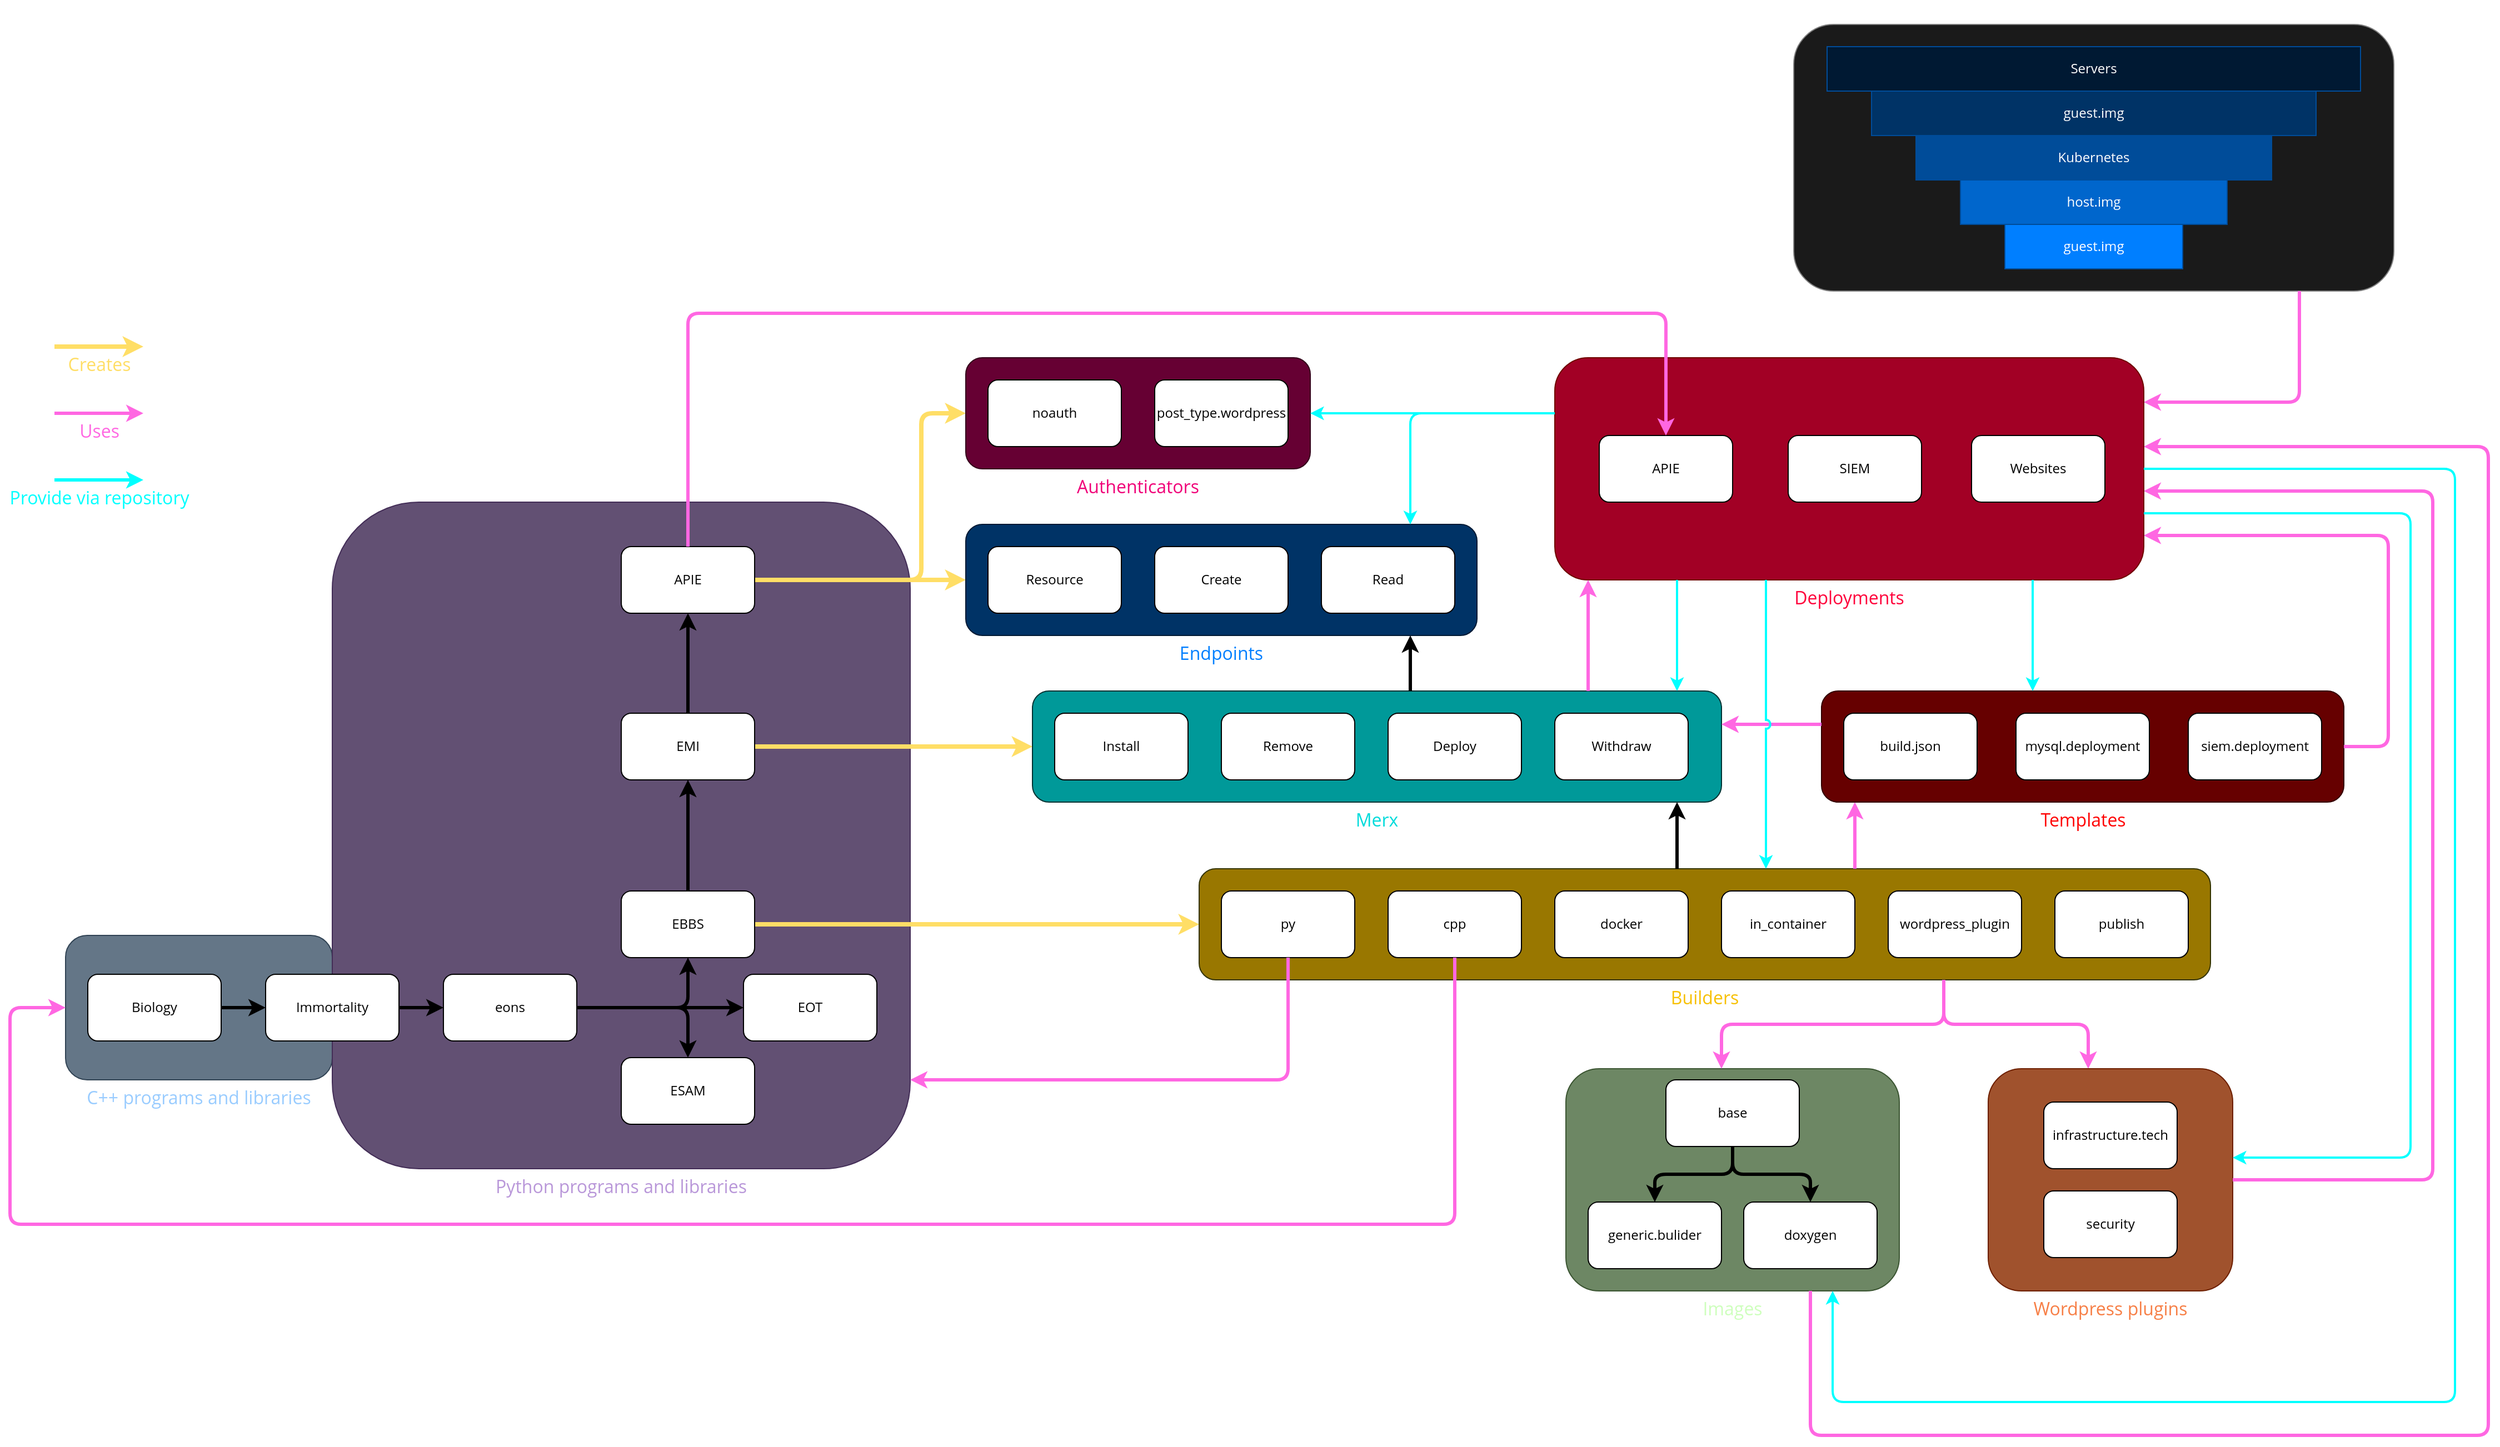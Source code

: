 <mxfile>
    <diagram id="HxWeZkBMZzglkSYcSrte" name="Page-1">
        <mxGraphModel dx="3518" dy="1746" grid="1" gridSize="10" guides="1" tooltips="1" connect="1" arrows="1" fold="1" page="0" pageScale="1" pageWidth="850" pageHeight="1100" background="none" math="0" shadow="0">
            <root>
                <mxCell id="0"/>
                <mxCell id="1" style="" parent="0"/>
                <mxCell id="10" value="C++ programs and libraries" style="group;labelPosition=center;verticalLabelPosition=bottom;align=center;verticalAlign=top;fontSize=16;fontColor=#99CCFF;fontFamily=Open Sans;fontSource=https%3A%2F%2Ffonts.googleapis.com%2Fcss%3Ffamily%3DOpen%2BSans;" parent="1" vertex="1" connectable="0">
                    <mxGeometry x="-290" y="560" width="240" height="130" as="geometry"/>
                </mxCell>
                <mxCell id="11" value="" style="rounded=1;whiteSpace=wrap;html=1;fillColor=#647687;strokeColor=#314354;fontFamily=Open Sans;fontSource=https%3A%2F%2Ffonts.googleapis.com%2Fcss%3Ffamily%3DOpen%2BSans;fontColor=#ffffff;" parent="10" vertex="1">
                    <mxGeometry width="240" height="130" as="geometry"/>
                </mxCell>
                <mxCell id="2osQ3PGrTZjhwpNe1hat-74" value="&lt;font&gt;Uses&lt;/font&gt;" style="endArrow=classic;html=1;rounded=1;fontSize=16;fontColor=#FF67E2;strokeColor=#FF67E2;strokeWidth=3;jumpStyle=arc;labelPosition=center;verticalLabelPosition=bottom;align=center;verticalAlign=top;labelBackgroundColor=none;fontFamily=Open Sans;fontSource=https%3A%2F%2Ffonts.googleapis.com%2Fcss%3Ffamily%3DOpen%2BSans;" parent="1" edge="1">
                    <mxGeometry width="50" height="50" relative="1" as="geometry">
                        <mxPoint x="-300" y="90" as="sourcePoint"/>
                        <mxPoint x="-220" y="90" as="targetPoint"/>
                    </mxGeometry>
                </mxCell>
                <mxCell id="2osQ3PGrTZjhwpNe1hat-76" value="Creates" style="endArrow=classic;html=1;rounded=1;fontSize=16;fontColor=#FFDE66;strokeColor=#FFDE66;strokeWidth=4;jumpStyle=arc;labelPosition=center;verticalLabelPosition=bottom;align=center;verticalAlign=top;labelBackgroundColor=none;fontFamily=Open Sans;fontSource=https%3A%2F%2Ffonts.googleapis.com%2Fcss%3Ffamily%3DOpen%2BSans;" parent="1" edge="1">
                    <mxGeometry width="50" height="50" relative="1" as="geometry">
                        <mxPoint x="-300" y="30" as="sourcePoint"/>
                        <mxPoint x="-220" y="30" as="targetPoint"/>
                    </mxGeometry>
                </mxCell>
                <mxCell id="2osQ3PGrTZjhwpNe1hat-77" value="Provide via repository" style="endArrow=classic;html=1;rounded=1;fontSize=16;fontColor=#00FFFF;strokeColor=#00FFFF;strokeWidth=3;jumpStyle=arc;labelPosition=center;verticalLabelPosition=bottom;align=center;verticalAlign=top;labelBackgroundColor=none;fontFamily=Open Sans;fontSource=https%3A%2F%2Ffonts.googleapis.com%2Fcss%3Ffamily%3DOpen%2BSans;" parent="1" edge="1">
                    <mxGeometry width="50" height="50" relative="1" as="geometry">
                        <mxPoint x="-300" y="150" as="sourcePoint"/>
                        <mxPoint x="-220" y="150" as="targetPoint"/>
                    </mxGeometry>
                </mxCell>
                <mxCell id="2osQ3PGrTZjhwpNe1hat-78" value="&lt;font&gt;Dependency&lt;/font&gt;" style="endArrow=classic;html=1;rounded=1;fontSize=16;fontColor=#FFFFFF;strokeColor=#FFFFFF;strokeWidth=3;jumpStyle=arc;labelPosition=center;verticalLabelPosition=bottom;align=center;verticalAlign=top;labelBackgroundColor=none;fontFamily=Open Sans;fontSource=https%3A%2F%2Ffonts.googleapis.com%2Fcss%3Ffamily%3DOpen%2BSans;" parent="1" edge="1">
                    <mxGeometry width="50" height="50" relative="1" as="geometry">
                        <mxPoint x="-300" y="207" as="sourcePoint"/>
                        <mxPoint x="-220" y="207" as="targetPoint"/>
                    </mxGeometry>
                </mxCell>
                <mxCell id="2osQ3PGrTZjhwpNe1hat-22" value="Python programs and libraries" style="rounded=1;whiteSpace=wrap;html=1;fillColor=#625073;strokeColor=#432D57;fontFamily=Open Sans;fontSource=https%3A%2F%2Ffonts.googleapis.com%2Fcss%3Ffamily%3DOpen%2BSans;fontColor=#B997D9;verticalAlign=top;labelPosition=center;verticalLabelPosition=bottom;align=center;fontSize=16;" parent="1" vertex="1">
                    <mxGeometry x="-50" y="170" width="520" height="600" as="geometry"/>
                </mxCell>
                <mxCell id="7" style="edgeStyle=none;html=1;strokeWidth=3;" parent="1" source="2osQ3PGrTZjhwpNe1hat-1" target="6" edge="1">
                    <mxGeometry relative="1" as="geometry"/>
                </mxCell>
                <mxCell id="17" style="edgeStyle=none;html=1;strokeWidth=4;fontSize=16;fontColor=#FFDE66;labelBackgroundColor=none;fontFamily=Open Sans;verticalAlign=top;strokeColor=#FFDE66;fontSource=https%3A%2F%2Ffonts.googleapis.com%2Fcss%3Ffamily%3DOpen%2BSans;" parent="1" source="2osQ3PGrTZjhwpNe1hat-1" target="2osQ3PGrTZjhwpNe1hat-9" edge="1">
                    <mxGeometry relative="1" as="geometry"/>
                </mxCell>
                <mxCell id="2osQ3PGrTZjhwpNe1hat-1" value="EBBS" style="rounded=1;whiteSpace=wrap;html=1;fontFamily=Open Sans;fontSource=https%3A%2F%2Ffonts.googleapis.com%2Fcss%3Ffamily%3DOpen%2BSans;" parent="1" vertex="1">
                    <mxGeometry x="210" y="520" width="120" height="60" as="geometry"/>
                </mxCell>
                <mxCell id="2osQ3PGrTZjhwpNe1hat-30" style="edgeStyle=orthogonalEdgeStyle;rounded=1;orthogonalLoop=1;jettySize=auto;html=1;exitX=1;exitY=0.5;exitDx=0;exitDy=0;entryX=0.5;entryY=1;entryDx=0;entryDy=0;strokeWidth=3;fontFamily=Open Sans;fontSource=https%3A%2F%2Ffonts.googleapis.com%2Fcss%3Ffamily%3DOpen%2BSans;" parent="1" source="2osQ3PGrTZjhwpNe1hat-2" target="2osQ3PGrTZjhwpNe1hat-1" edge="1">
                    <mxGeometry relative="1" as="geometry"/>
                </mxCell>
                <mxCell id="2osQ3PGrTZjhwpNe1hat-2" value="eons" style="rounded=1;whiteSpace=wrap;html=1;fontFamily=Open Sans;fontSource=https%3A%2F%2Ffonts.googleapis.com%2Fcss%3Ffamily%3DOpen%2BSans;" parent="1" vertex="1">
                    <mxGeometry x="50" y="595" width="120" height="60" as="geometry"/>
                </mxCell>
                <mxCell id="2osQ3PGrTZjhwpNe1hat-8" value="ESAM" style="rounded=1;whiteSpace=wrap;html=1;fontFamily=Open Sans;fontSource=https%3A%2F%2Ffonts.googleapis.com%2Fcss%3Ffamily%3DOpen%2BSans;" parent="1" vertex="1">
                    <mxGeometry x="210" y="670" width="120" height="60" as="geometry"/>
                </mxCell>
                <mxCell id="2osQ3PGrTZjhwpNe1hat-31" style="edgeStyle=orthogonalEdgeStyle;rounded=1;orthogonalLoop=1;jettySize=auto;html=1;exitX=1;exitY=0.5;exitDx=0;exitDy=0;entryX=0.5;entryY=0;entryDx=0;entryDy=0;strokeWidth=3;fontFamily=Open Sans;fontSource=https%3A%2F%2Ffonts.googleapis.com%2Fcss%3Ffamily%3DOpen%2BSans;" parent="1" source="2osQ3PGrTZjhwpNe1hat-2" target="2osQ3PGrTZjhwpNe1hat-8" edge="1">
                    <mxGeometry relative="1" as="geometry"/>
                </mxCell>
                <mxCell id="2osQ3PGrTZjhwpNe1hat-34" value="EOT" style="rounded=1;whiteSpace=wrap;html=1;fontFamily=Open Sans;fontSource=https%3A%2F%2Ffonts.googleapis.com%2Fcss%3Ffamily%3DOpen%2BSans;" parent="1" vertex="1">
                    <mxGeometry x="320" y="595" width="120" height="60" as="geometry"/>
                </mxCell>
                <mxCell id="2osQ3PGrTZjhwpNe1hat-35" style="edgeStyle=orthogonalEdgeStyle;rounded=1;orthogonalLoop=1;jettySize=auto;html=1;exitX=1;exitY=0.5;exitDx=0;exitDy=0;entryX=0;entryY=0.5;entryDx=0;entryDy=0;strokeWidth=3;fontFamily=Open Sans;fontSource=https%3A%2F%2Ffonts.googleapis.com%2Fcss%3Ffamily%3DOpen%2BSans;" parent="1" source="2osQ3PGrTZjhwpNe1hat-2" target="2osQ3PGrTZjhwpNe1hat-34" edge="1">
                    <mxGeometry relative="1" as="geometry"/>
                </mxCell>
                <mxCell id="4" style="edgeStyle=none;html=1;strokeWidth=3;" parent="1" source="2" target="3" edge="1">
                    <mxGeometry relative="1" as="geometry"/>
                </mxCell>
                <mxCell id="2" value="Biology" style="rounded=1;whiteSpace=wrap;html=1;fontFamily=Open Sans;fontSource=https%3A%2F%2Ffonts.googleapis.com%2Fcss%3Ffamily%3DOpen%2BSans;" parent="1" vertex="1">
                    <mxGeometry x="-270" y="595" width="120" height="60" as="geometry"/>
                </mxCell>
                <mxCell id="5" style="edgeStyle=none;html=1;strokeWidth=3;" parent="1" source="3" target="2osQ3PGrTZjhwpNe1hat-2" edge="1">
                    <mxGeometry relative="1" as="geometry"/>
                </mxCell>
                <mxCell id="3" value="Immortality" style="rounded=1;whiteSpace=wrap;html=1;fontFamily=Open Sans;fontSource=https%3A%2F%2Ffonts.googleapis.com%2Fcss%3Ffamily%3DOpen%2BSans;" parent="1" vertex="1">
                    <mxGeometry x="-110" y="595" width="120" height="60" as="geometry"/>
                </mxCell>
                <mxCell id="9" style="edgeStyle=none;html=1;strokeWidth=3;" parent="1" source="6" target="8" edge="1">
                    <mxGeometry relative="1" as="geometry"/>
                </mxCell>
                <mxCell id="29" style="edgeStyle=none;html=1;labelBackgroundColor=none;fontSize=16;fontFamily=Open Sans;verticalAlign=top;strokeColor=#FFDE66;fontColor=#FFDE66;strokeWidth=4;fontSource=https%3A%2F%2Ffonts.googleapis.com%2Fcss%3Ffamily%3DOpen%2BSans;" parent="1" source="6" target="20" edge="1">
                    <mxGeometry relative="1" as="geometry"/>
                </mxCell>
                <mxCell id="6" value="EMI" style="rounded=1;whiteSpace=wrap;html=1;fontFamily=Open Sans;fontSource=https%3A%2F%2Ffonts.googleapis.com%2Fcss%3Ffamily%3DOpen%2BSans;" parent="1" vertex="1">
                    <mxGeometry x="210" y="360" width="120" height="60" as="geometry"/>
                </mxCell>
                <mxCell id="42" style="edgeStyle=orthogonalEdgeStyle;html=1;fontColor=#FFDE66;jumpStyle=arc;labelBackgroundColor=none;fontSize=16;fontFamily=Open Sans;verticalAlign=top;strokeColor=#FFDE66;strokeWidth=4;fontSource=https%3A%2F%2Ffonts.googleapis.com%2Fcss%3Ffamily%3DOpen%2BSans;" parent="1" source="8" target="31" edge="1">
                    <mxGeometry relative="1" as="geometry"/>
                </mxCell>
                <mxCell id="44" style="edgeStyle=orthogonalEdgeStyle;jumpStyle=arc;html=1;fontColor=#FFDE66;labelBackgroundColor=none;fontSize=16;fontFamily=Open Sans;verticalAlign=top;strokeColor=#FFDE66;strokeWidth=4;fontSource=https%3A%2F%2Ffonts.googleapis.com%2Fcss%3Ffamily%3DOpen%2BSans;" parent="1" source="8" target="38" edge="1">
                    <mxGeometry relative="1" as="geometry">
                        <Array as="points">
                            <mxPoint x="480" y="240"/>
                            <mxPoint x="480" y="90"/>
                        </Array>
                    </mxGeometry>
                </mxCell>
                <mxCell id="8" value="APIE" style="rounded=1;whiteSpace=wrap;html=1;fontFamily=Open Sans;fontSource=https%3A%2F%2Ffonts.googleapis.com%2Fcss%3Ffamily%3DOpen%2BSans;" parent="1" vertex="1">
                    <mxGeometry x="210" y="210" width="120" height="60" as="geometry"/>
                </mxCell>
                <mxCell id="27" value="" style="group" parent="1" vertex="1" connectable="0">
                    <mxGeometry x="730" y="500" width="910" height="100" as="geometry"/>
                </mxCell>
                <mxCell id="2osQ3PGrTZjhwpNe1hat-9" value="Builders" style="rounded=1;whiteSpace=wrap;html=1;fillColor=#997700;strokeColor=#333300;fontFamily=Open Sans;fontSource=https%3A%2F%2Ffonts.googleapis.com%2Fcss%3Ffamily%3DOpen%2BSans;fontColor=#F7C000;rotation=0;labelPosition=center;verticalLabelPosition=bottom;align=center;verticalAlign=top;fontSize=16;" parent="27" vertex="1">
                    <mxGeometry width="910" height="100" as="geometry"/>
                </mxCell>
                <mxCell id="2osQ3PGrTZjhwpNe1hat-3" value="py" style="rounded=1;whiteSpace=wrap;html=1;fontFamily=Open Sans;fontSource=https%3A%2F%2Ffonts.googleapis.com%2Fcss%3Ffamily%3DOpen%2BSans;" parent="27" vertex="1">
                    <mxGeometry x="20" y="20" width="120" height="60" as="geometry"/>
                </mxCell>
                <mxCell id="2osQ3PGrTZjhwpNe1hat-4" value="cpp" style="rounded=1;whiteSpace=wrap;html=1;fontFamily=Open Sans;fontSource=https%3A%2F%2Ffonts.googleapis.com%2Fcss%3Ffamily%3DOpen%2BSans;" parent="27" vertex="1">
                    <mxGeometry x="170" y="20" width="120" height="60" as="geometry"/>
                </mxCell>
                <mxCell id="2osQ3PGrTZjhwpNe1hat-5" value="docker" style="rounded=1;whiteSpace=wrap;html=1;fontFamily=Open Sans;fontSource=https%3A%2F%2Ffonts.googleapis.com%2Fcss%3Ffamily%3DOpen%2BSans;" parent="27" vertex="1">
                    <mxGeometry x="320" y="20" width="120" height="60" as="geometry"/>
                </mxCell>
                <mxCell id="2osQ3PGrTZjhwpNe1hat-6" value="in_container" style="rounded=1;whiteSpace=wrap;html=1;fontFamily=Open Sans;fontSource=https%3A%2F%2Ffonts.googleapis.com%2Fcss%3Ffamily%3DOpen%2BSans;" parent="27" vertex="1">
                    <mxGeometry x="470" y="20" width="120" height="60" as="geometry"/>
                </mxCell>
                <mxCell id="2osQ3PGrTZjhwpNe1hat-7" value="wordpress_plugin" style="rounded=1;whiteSpace=wrap;html=1;fontFamily=Open Sans;fontSource=https%3A%2F%2Ffonts.googleapis.com%2Fcss%3Ffamily%3DOpen%2BSans;" parent="27" vertex="1">
                    <mxGeometry x="620" y="20" width="120" height="60" as="geometry"/>
                </mxCell>
                <mxCell id="2osQ3PGrTZjhwpNe1hat-79" value="publish" style="rounded=1;whiteSpace=wrap;html=1;fontFamily=Open Sans;fontSource=https%3A%2F%2Ffonts.googleapis.com%2Fcss%3Ffamily%3DOpen%2BSans;" parent="27" vertex="1">
                    <mxGeometry x="770" y="20" width="120" height="60" as="geometry"/>
                </mxCell>
                <mxCell id="28" value="" style="group" parent="1" vertex="1" connectable="0">
                    <mxGeometry x="580" y="340" width="620" height="100" as="geometry"/>
                </mxCell>
                <mxCell id="20" value="Merx" style="rounded=1;whiteSpace=wrap;html=1;fillColor=#009999;strokeColor=#003333;fontFamily=Open Sans;fontSource=https%3A%2F%2Ffonts.googleapis.com%2Fcss%3Ffamily%3DOpen%2BSans;fontColor=#00DBDB;rotation=0;labelPosition=center;verticalLabelPosition=bottom;align=center;verticalAlign=top;fontSize=16;" parent="28" vertex="1">
                    <mxGeometry width="620" height="100" as="geometry"/>
                </mxCell>
                <mxCell id="21" value="Install" style="rounded=1;whiteSpace=wrap;html=1;fontFamily=Open Sans;fontSource=https%3A%2F%2Ffonts.googleapis.com%2Fcss%3Ffamily%3DOpen%2BSans;" parent="28" vertex="1">
                    <mxGeometry x="20" y="20" width="120" height="60" as="geometry"/>
                </mxCell>
                <mxCell id="22" value="Remove" style="rounded=1;whiteSpace=wrap;html=1;fontFamily=Open Sans;fontSource=https%3A%2F%2Ffonts.googleapis.com%2Fcss%3Ffamily%3DOpen%2BSans;" parent="28" vertex="1">
                    <mxGeometry x="170" y="20" width="120" height="60" as="geometry"/>
                </mxCell>
                <mxCell id="23" value="Deploy" style="rounded=1;whiteSpace=wrap;html=1;fontFamily=Open Sans;fontSource=https%3A%2F%2Ffonts.googleapis.com%2Fcss%3Ffamily%3DOpen%2BSans;" parent="28" vertex="1">
                    <mxGeometry x="320" y="20" width="120" height="60" as="geometry"/>
                </mxCell>
                <mxCell id="24" value="Withdraw" style="rounded=1;whiteSpace=wrap;html=1;fontFamily=Open Sans;fontSource=https%3A%2F%2Ffonts.googleapis.com%2Fcss%3Ffamily%3DOpen%2BSans;" parent="28" vertex="1">
                    <mxGeometry x="470" y="20" width="120" height="60" as="geometry"/>
                </mxCell>
                <mxCell id="36" value="" style="group" parent="1" vertex="1" connectable="0">
                    <mxGeometry x="520" y="190" width="460" height="100" as="geometry"/>
                </mxCell>
                <mxCell id="31" value="Endpoints" style="rounded=1;whiteSpace=wrap;html=1;fillColor=#003366;strokeColor=#001933;fontFamily=Open Sans;fontSource=https%3A%2F%2Ffonts.googleapis.com%2Fcss%3Ffamily%3DOpen%2BSans;fontColor=#007FFF;rotation=0;labelPosition=center;verticalLabelPosition=bottom;align=center;verticalAlign=top;fontSize=16;" parent="36" vertex="1">
                    <mxGeometry width="460" height="100" as="geometry"/>
                </mxCell>
                <mxCell id="32" value="Resource" style="rounded=1;whiteSpace=wrap;html=1;fontFamily=Open Sans;fontSource=https%3A%2F%2Ffonts.googleapis.com%2Fcss%3Ffamily%3DOpen%2BSans;" parent="36" vertex="1">
                    <mxGeometry x="20" y="20" width="120" height="60" as="geometry"/>
                </mxCell>
                <mxCell id="33" value="Create" style="rounded=1;whiteSpace=wrap;html=1;fontFamily=Open Sans;fontSource=https%3A%2F%2Ffonts.googleapis.com%2Fcss%3Ffamily%3DOpen%2BSans;" parent="36" vertex="1">
                    <mxGeometry x="170" y="20" width="120" height="60" as="geometry"/>
                </mxCell>
                <mxCell id="34" value="Read" style="rounded=1;whiteSpace=wrap;html=1;fontFamily=Open Sans;fontSource=https%3A%2F%2Ffonts.googleapis.com%2Fcss%3Ffamily%3DOpen%2BSans;" parent="36" vertex="1">
                    <mxGeometry x="320" y="20" width="120" height="60" as="geometry"/>
                </mxCell>
                <mxCell id="43" value="" style="group" parent="1" vertex="1" connectable="0">
                    <mxGeometry x="520" y="40" width="310" height="100" as="geometry"/>
                </mxCell>
                <mxCell id="38" value="Authenticators" style="rounded=1;whiteSpace=wrap;html=1;fillColor=#660033;strokeColor=#33001A;fontFamily=Open Sans;fontSource=https%3A%2F%2Ffonts.googleapis.com%2Fcss%3Ffamily%3DOpen%2BSans;fontColor=#F00078;rotation=0;labelPosition=center;verticalLabelPosition=bottom;align=center;verticalAlign=top;fontSize=16;" parent="43" vertex="1">
                    <mxGeometry width="310" height="100" as="geometry"/>
                </mxCell>
                <mxCell id="39" value="noauth" style="rounded=1;whiteSpace=wrap;html=1;fontFamily=Open Sans;fontSource=https%3A%2F%2Ffonts.googleapis.com%2Fcss%3Ffamily%3DOpen%2BSans;" parent="43" vertex="1">
                    <mxGeometry x="20" y="20" width="120" height="60" as="geometry"/>
                </mxCell>
                <mxCell id="40" value="post_type.wordpress" style="rounded=1;whiteSpace=wrap;html=1;fontFamily=Open Sans;fontSource=https%3A%2F%2Ffonts.googleapis.com%2Fcss%3Ffamily%3DOpen%2BSans;" parent="43" vertex="1">
                    <mxGeometry x="170" y="20" width="120" height="60" as="geometry"/>
                </mxCell>
                <mxCell id="47" value="" style="group" parent="1" vertex="1" connectable="0">
                    <mxGeometry x="1060" y="680" width="300" height="200" as="geometry"/>
                </mxCell>
                <mxCell id="2osQ3PGrTZjhwpNe1hat-14" value="Images" style="rounded=1;whiteSpace=wrap;html=1;fillColor=#6D8764;strokeColor=#3A5431;fontFamily=Open Sans;fontSource=https%3A%2F%2Ffonts.googleapis.com%2Fcss%3Ffamily%3DOpen%2BSans;fontColor=#CEFFBD;labelPosition=center;verticalLabelPosition=bottom;align=center;verticalAlign=top;fontSize=16;" parent="47" vertex="1">
                    <mxGeometry width="300" height="200" as="geometry"/>
                </mxCell>
                <mxCell id="2osQ3PGrTZjhwpNe1hat-12" value="generic.bulider" style="rounded=1;whiteSpace=wrap;html=1;fontFamily=Open Sans;fontSource=https%3A%2F%2Ffonts.googleapis.com%2Fcss%3Ffamily%3DOpen%2BSans;" parent="47" vertex="1">
                    <mxGeometry x="20" y="120" width="120" height="60" as="geometry"/>
                </mxCell>
                <mxCell id="2osQ3PGrTZjhwpNe1hat-51" style="edgeStyle=orthogonalEdgeStyle;rounded=1;jumpStyle=arc;orthogonalLoop=1;jettySize=auto;html=1;exitX=0.5;exitY=1;exitDx=0;exitDy=0;entryX=0.5;entryY=0;entryDx=0;entryDy=0;fontSize=16;fontColor=#006600;strokeWidth=3;fontFamily=Open Sans;fontSource=https%3A%2F%2Ffonts.googleapis.com%2Fcss%3Ffamily%3DOpen%2BSans;" parent="47" source="2osQ3PGrTZjhwpNe1hat-13" target="2osQ3PGrTZjhwpNe1hat-12" edge="1">
                    <mxGeometry relative="1" as="geometry"/>
                </mxCell>
                <mxCell id="2osQ3PGrTZjhwpNe1hat-13" value="base" style="rounded=1;whiteSpace=wrap;html=1;fontFamily=Open Sans;fontSource=https%3A%2F%2Ffonts.googleapis.com%2Fcss%3Ffamily%3DOpen%2BSans;" parent="47" vertex="1">
                    <mxGeometry x="90" y="10" width="120" height="60" as="geometry"/>
                </mxCell>
                <mxCell id="2osQ3PGrTZjhwpNe1hat-64" value="doxygen" style="rounded=1;whiteSpace=wrap;html=1;fontFamily=Open Sans;fontSource=https%3A%2F%2Ffonts.googleapis.com%2Fcss%3Ffamily%3DOpen%2BSans;" parent="47" vertex="1">
                    <mxGeometry x="160" y="120" width="120" height="60" as="geometry"/>
                </mxCell>
                <mxCell id="46" style="edgeStyle=orthogonalEdgeStyle;jumpStyle=arc;html=1;fontColor=default;strokeWidth=3;" parent="47" source="2osQ3PGrTZjhwpNe1hat-13" target="2osQ3PGrTZjhwpNe1hat-64" edge="1">
                    <mxGeometry relative="1" as="geometry"/>
                </mxCell>
                <mxCell id="48" style="edgeStyle=orthogonalEdgeStyle;jumpStyle=arc;html=1;fontSize=16;fontColor=#FF67E2;labelBackgroundColor=none;fontFamily=Open Sans;verticalAlign=top;strokeColor=#FF67E2;strokeWidth=3;fontSource=https%3A%2F%2Ffonts.googleapis.com%2Fcss%3Ffamily%3DOpen%2BSans;" parent="1" source="2osQ3PGrTZjhwpNe1hat-9" target="2osQ3PGrTZjhwpNe1hat-14" edge="1">
                    <mxGeometry relative="1" as="geometry">
                        <Array as="points">
                            <mxPoint x="1400" y="640"/>
                            <mxPoint x="1200" y="640"/>
                        </Array>
                    </mxGeometry>
                </mxCell>
                <mxCell id="49" style="edgeStyle=orthogonalEdgeStyle;jumpStyle=arc;html=1;fontSize=16;fontColor=#FF67E2;labelBackgroundColor=none;fontFamily=Open Sans;verticalAlign=top;strokeColor=#FF67E2;strokeWidth=3;fontSource=https%3A%2F%2Ffonts.googleapis.com%2Fcss%3Ffamily%3DOpen%2BSans;" parent="1" source="2osQ3PGrTZjhwpNe1hat-9" target="2osQ3PGrTZjhwpNe1hat-20" edge="1">
                    <mxGeometry relative="1" as="geometry">
                        <Array as="points">
                            <mxPoint x="1400" y="640"/>
                            <mxPoint x="1530" y="640"/>
                        </Array>
                    </mxGeometry>
                </mxCell>
                <mxCell id="51" value="" style="group" parent="1" vertex="1" connectable="0">
                    <mxGeometry x="1440" y="680" width="220" height="200" as="geometry"/>
                </mxCell>
                <mxCell id="2osQ3PGrTZjhwpNe1hat-20" value="Wordpress plugins" style="rounded=1;whiteSpace=wrap;html=1;fillColor=#a0522d;strokeColor=#6D1F00;fontFamily=Open Sans;fontSource=https%3A%2F%2Ffonts.googleapis.com%2Fcss%3Ffamily%3DOpen%2BSans;fontColor=#F77F46;labelPosition=center;verticalLabelPosition=bottom;align=center;verticalAlign=top;fontSize=16;" parent="51" vertex="1">
                    <mxGeometry width="220" height="200" as="geometry"/>
                </mxCell>
                <mxCell id="2osQ3PGrTZjhwpNe1hat-17" value="infrastructure.tech" style="rounded=1;whiteSpace=wrap;html=1;fontFamily=Open Sans;fontSource=https%3A%2F%2Ffonts.googleapis.com%2Fcss%3Ffamily%3DOpen%2BSans;" parent="51" vertex="1">
                    <mxGeometry x="50" y="30" width="120" height="60" as="geometry"/>
                </mxCell>
                <mxCell id="50" value="security" style="rounded=1;whiteSpace=wrap;html=1;fontFamily=Open Sans;fontSource=https%3A%2F%2Ffonts.googleapis.com%2Fcss%3Ffamily%3DOpen%2BSans;" parent="51" vertex="1">
                    <mxGeometry x="50" y="110" width="120" height="60" as="geometry"/>
                </mxCell>
                <mxCell id="52" style="edgeStyle=orthogonalEdgeStyle;jumpStyle=arc;html=1;fontSize=16;fontColor=#FF67E2;labelBackgroundColor=none;fontFamily=Open Sans;verticalAlign=top;strokeColor=#FF67E2;strokeWidth=3;fontSource=https%3A%2F%2Ffonts.googleapis.com%2Fcss%3Ffamily%3DOpen%2BSans;" parent="1" source="2osQ3PGrTZjhwpNe1hat-3" target="2osQ3PGrTZjhwpNe1hat-22" edge="1">
                    <mxGeometry relative="1" as="geometry">
                        <Array as="points">
                            <mxPoint x="810" y="690"/>
                        </Array>
                    </mxGeometry>
                </mxCell>
                <mxCell id="53" style="edgeStyle=orthogonalEdgeStyle;jumpStyle=arc;html=1;fontSize=16;fontColor=#FF67E2;labelBackgroundColor=none;fontFamily=Open Sans;verticalAlign=top;strokeColor=#FF67E2;strokeWidth=3;fontSource=https%3A%2F%2Ffonts.googleapis.com%2Fcss%3Ffamily%3DOpen%2BSans;" parent="1" source="2osQ3PGrTZjhwpNe1hat-4" target="11" edge="1">
                    <mxGeometry relative="1" as="geometry">
                        <Array as="points">
                            <mxPoint x="960" y="820"/>
                            <mxPoint x="-340" y="820"/>
                            <mxPoint x="-340" y="625"/>
                        </Array>
                    </mxGeometry>
                </mxCell>
                <mxCell id="55" style="edgeStyle=orthogonalEdgeStyle;jumpStyle=arc;html=1;fontSize=11;fontColor=default;labelBackgroundColor=default;fontFamily=Helvetica;verticalAlign=middle;strokeColor=default;strokeWidth=3;fontSource=https%3A%2F%2Ffonts.googleapis.com%2Fcss%3Ffamily%3DOpen%2BSans;" parent="1" source="2osQ3PGrTZjhwpNe1hat-9" target="20" edge="1">
                    <mxGeometry relative="1" as="geometry">
                        <Array as="points">
                            <mxPoint x="1160" y="450"/>
                            <mxPoint x="1160" y="450"/>
                        </Array>
                    </mxGeometry>
                </mxCell>
                <mxCell id="56" style="edgeStyle=orthogonalEdgeStyle;jumpStyle=arc;html=1;fontSize=11;fontColor=default;labelBackgroundColor=default;fontFamily=Helvetica;verticalAlign=middle;strokeColor=default;strokeWidth=3;fontSource=https%3A%2F%2Ffonts.googleapis.com%2Fcss%3Ffamily%3DOpen%2BSans;" parent="1" source="20" target="31" edge="1">
                    <mxGeometry relative="1" as="geometry">
                        <Array as="points">
                            <mxPoint x="920" y="320"/>
                            <mxPoint x="920" y="320"/>
                        </Array>
                    </mxGeometry>
                </mxCell>
                <mxCell id="66" style="edgeStyle=orthogonalEdgeStyle;jumpStyle=arc;html=1;fontSize=16;fontColor=#FF67E2;labelBackgroundColor=none;fontFamily=Open Sans;verticalAlign=top;strokeColor=#FF67E2;strokeWidth=3;fontSource=https%3A%2F%2Ffonts.googleapis.com%2Fcss%3Ffamily%3DOpen%2BSans;" parent="1" source="2osQ3PGrTZjhwpNe1hat-9" target="65" edge="1">
                    <mxGeometry relative="1" as="geometry">
                        <Array as="points">
                            <mxPoint x="1320" y="460"/>
                            <mxPoint x="1320" y="460"/>
                        </Array>
                    </mxGeometry>
                </mxCell>
                <mxCell id="72" value="" style="group" parent="1" vertex="1" connectable="0">
                    <mxGeometry x="1290" y="340" width="470" height="100" as="geometry"/>
                </mxCell>
                <mxCell id="65" value="Templates" style="rounded=1;html=1;fillColor=#660000;strokeColor=#330000;fontFamily=Open Sans;fontSource=https%3A%2F%2Ffonts.googleapis.com%2Fcss%3Ffamily%3DOpen%2BSans;fontColor=#FF0000;labelPosition=center;verticalLabelPosition=bottom;align=center;verticalAlign=top;fontSize=16;" parent="72" vertex="1">
                    <mxGeometry width="470" height="100" as="geometry"/>
                </mxCell>
                <mxCell id="69" value="build.json" style="rounded=1;whiteSpace=wrap;html=1;fontFamily=Open Sans;fontSource=https%3A%2F%2Ffonts.googleapis.com%2Fcss%3Ffamily%3DOpen%2BSans;" parent="72" vertex="1">
                    <mxGeometry x="20" y="20" width="120" height="60" as="geometry"/>
                </mxCell>
                <mxCell id="70" value="siem.deployment" style="rounded=1;whiteSpace=wrap;html=1;fontFamily=Open Sans;fontSource=https%3A%2F%2Ffonts.googleapis.com%2Fcss%3Ffamily%3DOpen%2BSans;" parent="72" vertex="1">
                    <mxGeometry x="330" y="20" width="120" height="60" as="geometry"/>
                </mxCell>
                <mxCell id="71" value="mysql.deployment" style="rounded=1;whiteSpace=wrap;html=1;fontFamily=Open Sans;fontSource=https%3A%2F%2Ffonts.googleapis.com%2Fcss%3Ffamily%3DOpen%2BSans;" parent="72" vertex="1">
                    <mxGeometry x="175" y="20" width="120" height="60" as="geometry"/>
                </mxCell>
                <mxCell id="73" style="edgeStyle=orthogonalEdgeStyle;jumpStyle=arc;html=1;fontSize=16;fontColor=#FF67E2;labelBackgroundColor=none;fontFamily=Open Sans;verticalAlign=top;strokeColor=#FF67E2;strokeWidth=3;fontSource=https%3A%2F%2Ffonts.googleapis.com%2Fcss%3Ffamily%3DOpen%2BSans;" parent="1" source="65" target="20" edge="1">
                    <mxGeometry relative="1" as="geometry">
                        <Array as="points">
                            <mxPoint x="1250" y="370"/>
                            <mxPoint x="1250" y="370"/>
                        </Array>
                    </mxGeometry>
                </mxCell>
                <mxCell id="76" value="" style="group" parent="1" vertex="1" connectable="0">
                    <mxGeometry x="1265" y="-260" width="540" height="240" as="geometry"/>
                </mxCell>
                <mxCell id="74" value="Infrastructure Technologies" style="rounded=1;whiteSpace=wrap;html=1;strokeColor=#808080;fontSize=16;fontColor=#FFFFFF;fillColor=#1A1A1A;labelPosition=center;verticalLabelPosition=top;align=center;verticalAlign=bottom;" parent="76" vertex="1">
                    <mxGeometry width="540" height="240" as="geometry"/>
                </mxCell>
                <mxCell id="58" value="guest.img" style="rounded=0;whiteSpace=wrap;html=1;fillColor=#003366;strokeColor=#004C99;fontFamily=Open Sans;fontSource=https%3A%2F%2Ffonts.googleapis.com%2Fcss%3Ffamily%3DOpen%2BSans;fontColor=#ffffff;" parent="76" vertex="1">
                    <mxGeometry x="70" y="60" width="400" height="40" as="geometry"/>
                </mxCell>
                <mxCell id="61" value="Servers" style="rounded=0;whiteSpace=wrap;html=1;fillColor=#001933;strokeColor=#004C99;fontFamily=Open Sans;fontSource=https%3A%2F%2Ffonts.googleapis.com%2Fcss%3Ffamily%3DOpen%2BSans;fontColor=#ffffff;" parent="76" vertex="1">
                    <mxGeometry x="30" y="20" width="480" height="40" as="geometry"/>
                </mxCell>
                <mxCell id="62" value="Kubernetes" style="rounded=0;whiteSpace=wrap;html=1;fillColor=#004C99;strokeColor=#004C99;fontFamily=Open Sans;fontSource=https%3A%2F%2Ffonts.googleapis.com%2Fcss%3Ffamily%3DOpen%2BSans;fontColor=#ffffff;" parent="76" vertex="1">
                    <mxGeometry x="110" y="100" width="320" height="40" as="geometry"/>
                </mxCell>
                <mxCell id="63" value="host.img" style="rounded=0;whiteSpace=wrap;html=1;fillColor=#0066CC;strokeColor=#004C99;fontFamily=Open Sans;fontSource=https%3A%2F%2Ffonts.googleapis.com%2Fcss%3Ffamily%3DOpen%2BSans;fontColor=#ffffff;" parent="76" vertex="1">
                    <mxGeometry x="150" y="140" width="240" height="40" as="geometry"/>
                </mxCell>
                <mxCell id="64" value="guest.img" style="rounded=0;whiteSpace=wrap;html=1;fillColor=#007FFF;strokeColor=#004C99;fontFamily=Open Sans;fontSource=https%3A%2F%2Ffonts.googleapis.com%2Fcss%3Ffamily%3DOpen%2BSans;fontColor=#ffffff;" parent="76" vertex="1">
                    <mxGeometry x="190" y="180" width="160" height="40" as="geometry"/>
                </mxCell>
                <mxCell id="77" style="edgeStyle=orthogonalEdgeStyle;jumpStyle=arc;html=1;fontSize=16;fontColor=#FF67E2;labelBackgroundColor=none;fontFamily=Open Sans;verticalAlign=top;strokeColor=#FF67E2;strokeWidth=3;fontSource=https%3A%2F%2Ffonts.googleapis.com%2Fcss%3Ffamily%3DOpen%2BSans;" parent="1" source="2osQ3PGrTZjhwpNe1hat-14" target="2osQ3PGrTZjhwpNe1hat-27" edge="1">
                    <mxGeometry relative="1" as="geometry">
                        <Array as="points">
                            <mxPoint x="1280" y="1010"/>
                            <mxPoint x="1890" y="1010"/>
                            <mxPoint x="1890" y="120"/>
                        </Array>
                    </mxGeometry>
                </mxCell>
                <mxCell id="78" style="edgeStyle=orthogonalEdgeStyle;jumpStyle=arc;html=1;fontSize=16;fontColor=#FF67E2;labelBackgroundColor=none;fontFamily=Open Sans;verticalAlign=top;strokeColor=#FF67E2;strokeWidth=3;fontSource=https%3A%2F%2Ffonts.googleapis.com%2Fcss%3Ffamily%3DOpen%2BSans;" parent="1" source="2osQ3PGrTZjhwpNe1hat-20" target="2osQ3PGrTZjhwpNe1hat-27" edge="1">
                    <mxGeometry relative="1" as="geometry">
                        <Array as="points">
                            <mxPoint x="1840" y="780"/>
                            <mxPoint x="1840" y="160"/>
                        </Array>
                    </mxGeometry>
                </mxCell>
                <mxCell id="79" style="edgeStyle=orthogonalEdgeStyle;jumpStyle=arc;html=1;fontSize=16;fontColor=#FF67E2;labelBackgroundColor=none;fontFamily=Open Sans;verticalAlign=top;strokeColor=#FF67E2;strokeWidth=3;fontSource=https%3A%2F%2Ffonts.googleapis.com%2Fcss%3Ffamily%3DOpen%2BSans;" parent="1" source="65" target="2osQ3PGrTZjhwpNe1hat-27" edge="1">
                    <mxGeometry relative="1" as="geometry">
                        <Array as="points">
                            <mxPoint x="1800" y="390"/>
                            <mxPoint x="1800" y="200"/>
                        </Array>
                    </mxGeometry>
                </mxCell>
                <mxCell id="80" style="edgeStyle=orthogonalEdgeStyle;jumpStyle=arc;html=1;fontSize=16;fontColor=#FF67E2;labelBackgroundColor=none;fontFamily=Open Sans;verticalAlign=top;strokeColor=#FF67E2;strokeWidth=3;fontSource=https%3A%2F%2Ffonts.googleapis.com%2Fcss%3Ffamily%3DOpen%2BSans;" parent="1" source="74" target="2osQ3PGrTZjhwpNe1hat-27" edge="1">
                    <mxGeometry relative="1" as="geometry">
                        <Array as="points">
                            <mxPoint x="1720" y="80"/>
                        </Array>
                    </mxGeometry>
                </mxCell>
                <mxCell id="97" value="" style="group" vertex="1" connectable="0" parent="1">
                    <mxGeometry x="1050" y="40" width="530" height="200" as="geometry"/>
                </mxCell>
                <mxCell id="2osQ3PGrTZjhwpNe1hat-27" value="Deployments" style="rounded=1;whiteSpace=wrap;html=1;fillColor=#A20025;strokeColor=#6F0000;fontFamily=Open Sans;fontSource=https%3A%2F%2Ffonts.googleapis.com%2Fcss%3Ffamily%3DOpen%2BSans;fontColor=#FF003A;labelPosition=center;verticalLabelPosition=bottom;align=center;verticalAlign=top;fontSize=16;" parent="97" vertex="1">
                    <mxGeometry width="530" height="200" as="geometry"/>
                </mxCell>
                <mxCell id="2osQ3PGrTZjhwpNe1hat-11" value="Websites" style="rounded=1;whiteSpace=wrap;html=1;fontFamily=Open Sans;fontSource=https%3A%2F%2Ffonts.googleapis.com%2Fcss%3Ffamily%3DOpen%2BSans;" parent="97" vertex="1">
                    <mxGeometry x="375" y="70" width="120" height="60" as="geometry"/>
                </mxCell>
                <mxCell id="94" value="SIEM" style="rounded=1;whiteSpace=wrap;html=1;fontFamily=Open Sans;fontSource=https%3A%2F%2Ffonts.googleapis.com%2Fcss%3Ffamily%3DOpen%2BSans;" vertex="1" parent="97">
                    <mxGeometry x="210" y="70" width="120" height="60" as="geometry"/>
                </mxCell>
                <mxCell id="95" value="APIE" style="rounded=1;whiteSpace=wrap;html=1;fontFamily=Open Sans;fontSource=https%3A%2F%2Ffonts.googleapis.com%2Fcss%3Ffamily%3DOpen%2BSans;" vertex="1" parent="97">
                    <mxGeometry x="40" y="70" width="120" height="60" as="geometry"/>
                </mxCell>
                <mxCell id="96" style="edgeStyle=orthogonalEdgeStyle;html=1;fontFamily=Open Sans;fontSource=https%3A%2F%2Ffonts.googleapis.com%2Fcss%3Ffamily%3DOpen%2BSans;fontSize=16;fontColor=#FF67E2;labelBackgroundColor=none;verticalAlign=top;strokeColor=#FF67E2;strokeWidth=3;" edge="1" parent="1" source="8" target="95">
                    <mxGeometry relative="1" as="geometry">
                        <Array as="points">
                            <mxPoint x="270"/>
                            <mxPoint x="1150"/>
                        </Array>
                    </mxGeometry>
                </mxCell>
                <mxCell id="99" style="edgeStyle=orthogonalEdgeStyle;html=1;fontFamily=Open Sans;fontSource=https%3A%2F%2Ffonts.googleapis.com%2Fcss%3Ffamily%3DOpen%2BSans;fontSize=16;fontColor=#009999;labelBackgroundColor=none;verticalAlign=top;strokeColor=#00FFFF;strokeWidth=2;jumpStyle=arc;" edge="1" parent="1" source="2osQ3PGrTZjhwpNe1hat-27" target="2osQ3PGrTZjhwpNe1hat-9">
                    <mxGeometry relative="1" as="geometry">
                        <Array as="points">
                            <mxPoint x="1240" y="440"/>
                            <mxPoint x="1240" y="440"/>
                        </Array>
                    </mxGeometry>
                </mxCell>
                <mxCell id="100" style="edgeStyle=orthogonalEdgeStyle;jumpStyle=arc;html=1;fontFamily=Open Sans;fontSource=https%3A%2F%2Ffonts.googleapis.com%2Fcss%3Ffamily%3DOpen%2BSans;fontSize=16;fontColor=#009999;labelBackgroundColor=none;verticalAlign=top;strokeColor=#00FFFF;strokeWidth=2;" edge="1" parent="1" source="2osQ3PGrTZjhwpNe1hat-27" target="20">
                    <mxGeometry relative="1" as="geometry">
                        <Array as="points">
                            <mxPoint x="1160" y="260"/>
                            <mxPoint x="1160" y="260"/>
                        </Array>
                    </mxGeometry>
                </mxCell>
                <mxCell id="101" style="edgeStyle=orthogonalEdgeStyle;jumpStyle=arc;html=1;fontFamily=Open Sans;fontSource=https%3A%2F%2Ffonts.googleapis.com%2Fcss%3Ffamily%3DOpen%2BSans;fontSize=16;fontColor=#009999;labelBackgroundColor=none;verticalAlign=top;strokeColor=#00FFFF;strokeWidth=2;" edge="1" parent="1" source="2osQ3PGrTZjhwpNe1hat-27" target="31">
                    <mxGeometry relative="1" as="geometry">
                        <Array as="points">
                            <mxPoint x="920" y="90"/>
                        </Array>
                    </mxGeometry>
                </mxCell>
                <mxCell id="102" style="edgeStyle=orthogonalEdgeStyle;jumpStyle=arc;html=1;fontFamily=Open Sans;fontSource=https%3A%2F%2Ffonts.googleapis.com%2Fcss%3Ffamily%3DOpen%2BSans;fontSize=16;fontColor=#009999;labelBackgroundColor=none;verticalAlign=top;strokeColor=#00FFFF;strokeWidth=2;" edge="1" parent="1" source="2osQ3PGrTZjhwpNe1hat-27" target="38">
                    <mxGeometry relative="1" as="geometry">
                        <Array as="points">
                            <mxPoint x="980" y="90"/>
                            <mxPoint x="980" y="90"/>
                        </Array>
                    </mxGeometry>
                </mxCell>
                <mxCell id="103" style="edgeStyle=orthogonalEdgeStyle;jumpStyle=arc;html=1;fontFamily=Open Sans;fontSource=https%3A%2F%2Ffonts.googleapis.com%2Fcss%3Ffamily%3DOpen%2BSans;fontSize=16;fontColor=#009999;labelBackgroundColor=none;verticalAlign=top;strokeColor=#00FFFF;strokeWidth=2;" edge="1" parent="1" source="2osQ3PGrTZjhwpNe1hat-27" target="65">
                    <mxGeometry relative="1" as="geometry">
                        <Array as="points">
                            <mxPoint x="1480" y="310"/>
                            <mxPoint x="1480" y="310"/>
                        </Array>
                    </mxGeometry>
                </mxCell>
                <mxCell id="104" style="edgeStyle=orthogonalEdgeStyle;jumpStyle=arc;html=1;fontFamily=Open Sans;fontSource=https%3A%2F%2Ffonts.googleapis.com%2Fcss%3Ffamily%3DOpen%2BSans;fontSize=16;fontColor=#009999;labelBackgroundColor=none;verticalAlign=top;strokeColor=#00FFFF;strokeWidth=2;" edge="1" parent="1" source="2osQ3PGrTZjhwpNe1hat-27" target="2osQ3PGrTZjhwpNe1hat-20">
                    <mxGeometry relative="1" as="geometry">
                        <Array as="points">
                            <mxPoint x="1820" y="180"/>
                            <mxPoint x="1820" y="760"/>
                        </Array>
                    </mxGeometry>
                </mxCell>
                <mxCell id="105" style="edgeStyle=orthogonalEdgeStyle;jumpStyle=arc;html=1;fontFamily=Open Sans;fontSource=https%3A%2F%2Ffonts.googleapis.com%2Fcss%3Ffamily%3DOpen%2BSans;fontSize=16;fontColor=#009999;labelBackgroundColor=none;verticalAlign=top;strokeColor=#00FFFF;strokeWidth=2;" edge="1" parent="1" source="2osQ3PGrTZjhwpNe1hat-27" target="2osQ3PGrTZjhwpNe1hat-14">
                    <mxGeometry relative="1" as="geometry">
                        <Array as="points">
                            <mxPoint x="1860" y="140"/>
                            <mxPoint x="1860" y="980"/>
                            <mxPoint x="1300" y="980"/>
                        </Array>
                    </mxGeometry>
                </mxCell>
                <mxCell id="106" style="edgeStyle=orthogonalEdgeStyle;jumpStyle=arc;html=1;strokeColor=#FF67E2;strokeWidth=3;fontFamily=Open Sans;fontSource=https%3A%2F%2Ffonts.googleapis.com%2Fcss%3Ffamily%3DOpen%2BSans;fontSize=16;fontColor=#FF67E2;labelBackgroundColor=none;verticalAlign=top;" edge="1" parent="1" source="20" target="2osQ3PGrTZjhwpNe1hat-27">
                    <mxGeometry relative="1" as="geometry">
                        <Array as="points">
                            <mxPoint x="1080" y="290"/>
                            <mxPoint x="1080" y="290"/>
                        </Array>
                    </mxGeometry>
                </mxCell>
                <mxCell id="81" value="info" style="locked=1;" parent="0"/>
                <mxCell id="86" value="Graphical structures &amp;amp; processing" style="text;html=1;strokeColor=none;fillColor=none;align=center;verticalAlign=middle;whiteSpace=wrap;rounded=0;shadow=0;glass=0;sketch=1;fontFamily=Open Sans;fontSource=https%3A%2F%2Ffonts.googleapis.com%2Fcss%3Ffamily%3DOpen%2BSans;fontSize=6;fontColor=#FFFFFF;" vertex="1" parent="81">
                    <mxGeometry x="-270" y="630" width="120" height="20" as="geometry"/>
                </mxCell>
                <mxCell id="87" value="Common code &amp;amp;syntax" style="text;html=1;strokeColor=none;fillColor=none;align=center;verticalAlign=middle;whiteSpace=wrap;rounded=0;shadow=0;glass=0;sketch=1;fontFamily=Open Sans;fontSource=https%3A%2F%2Ffonts.googleapis.com%2Fcss%3Ffamily%3DOpen%2BSans;fontSize=6;fontColor=#FFFFFF;" vertex="1" parent="81">
                    <mxGeometry x="50" y="630" width="120" height="20" as="geometry"/>
                </mxCell>
                <mxCell id="88" value="Data analytics" style="text;html=1;strokeColor=none;fillColor=none;align=center;verticalAlign=middle;whiteSpace=wrap;rounded=0;shadow=0;glass=0;sketch=1;fontFamily=Open Sans;fontSource=https%3A%2F%2Ffonts.googleapis.com%2Fcss%3Ffamily%3DOpen%2BSans;fontSize=6;fontColor=#FFFFFF;" vertex="1" parent="81">
                    <mxGeometry x="210" y="710" width="120" height="20" as="geometry"/>
                </mxCell>
                <mxCell id="89" value="Time synchronization" style="text;html=1;strokeColor=none;fillColor=none;align=center;verticalAlign=middle;whiteSpace=wrap;rounded=0;shadow=0;glass=0;sketch=1;fontFamily=Open Sans;fontSource=https%3A%2F%2Ffonts.googleapis.com%2Fcss%3Ffamily%3DOpen%2BSans;fontSize=6;fontColor=#FFFFFF;" vertex="1" parent="81">
                    <mxGeometry x="320" y="630" width="120" height="20" as="geometry"/>
                </mxCell>
                <mxCell id="90" value="Ops &amp;amp; templates" style="text;html=1;strokeColor=none;fillColor=none;align=center;verticalAlign=middle;whiteSpace=wrap;rounded=0;shadow=0;glass=0;sketch=1;fontFamily=Open Sans;fontSource=https%3A%2F%2Ffonts.googleapis.com%2Fcss%3Ffamily%3DOpen%2BSans;fontSize=6;fontColor=#FFFFFF;" vertex="1" parent="81">
                    <mxGeometry x="210" y="560" width="120" height="20" as="geometry"/>
                </mxCell>
                <mxCell id="91" value="Repeatibility &amp;amp; state management" style="text;html=1;strokeColor=none;fillColor=none;align=center;verticalAlign=middle;whiteSpace=wrap;rounded=0;shadow=0;glass=0;sketch=1;fontFamily=Open Sans;fontSource=https%3A%2F%2Ffonts.googleapis.com%2Fcss%3Ffamily%3DOpen%2BSans;fontSize=6;fontColor=#FFFFFF;" vertex="1" parent="81">
                    <mxGeometry x="210" y="400" width="120" height="20" as="geometry"/>
                </mxCell>
                <mxCell id="92" value="Asynchronous tasks &amp;amp; access" style="text;html=1;strokeColor=none;fillColor=none;align=center;verticalAlign=middle;whiteSpace=wrap;rounded=0;shadow=0;glass=0;sketch=1;fontFamily=Open Sans;fontSource=https%3A%2F%2Ffonts.googleapis.com%2Fcss%3Ffamily%3DOpen%2BSans;fontSize=6;fontColor=#FFFFFF;" vertex="1" parent="81">
                    <mxGeometry x="210" y="250" width="120" height="20" as="geometry"/>
                </mxCell>
            </root>
        </mxGraphModel>
    </diagram>
</mxfile>